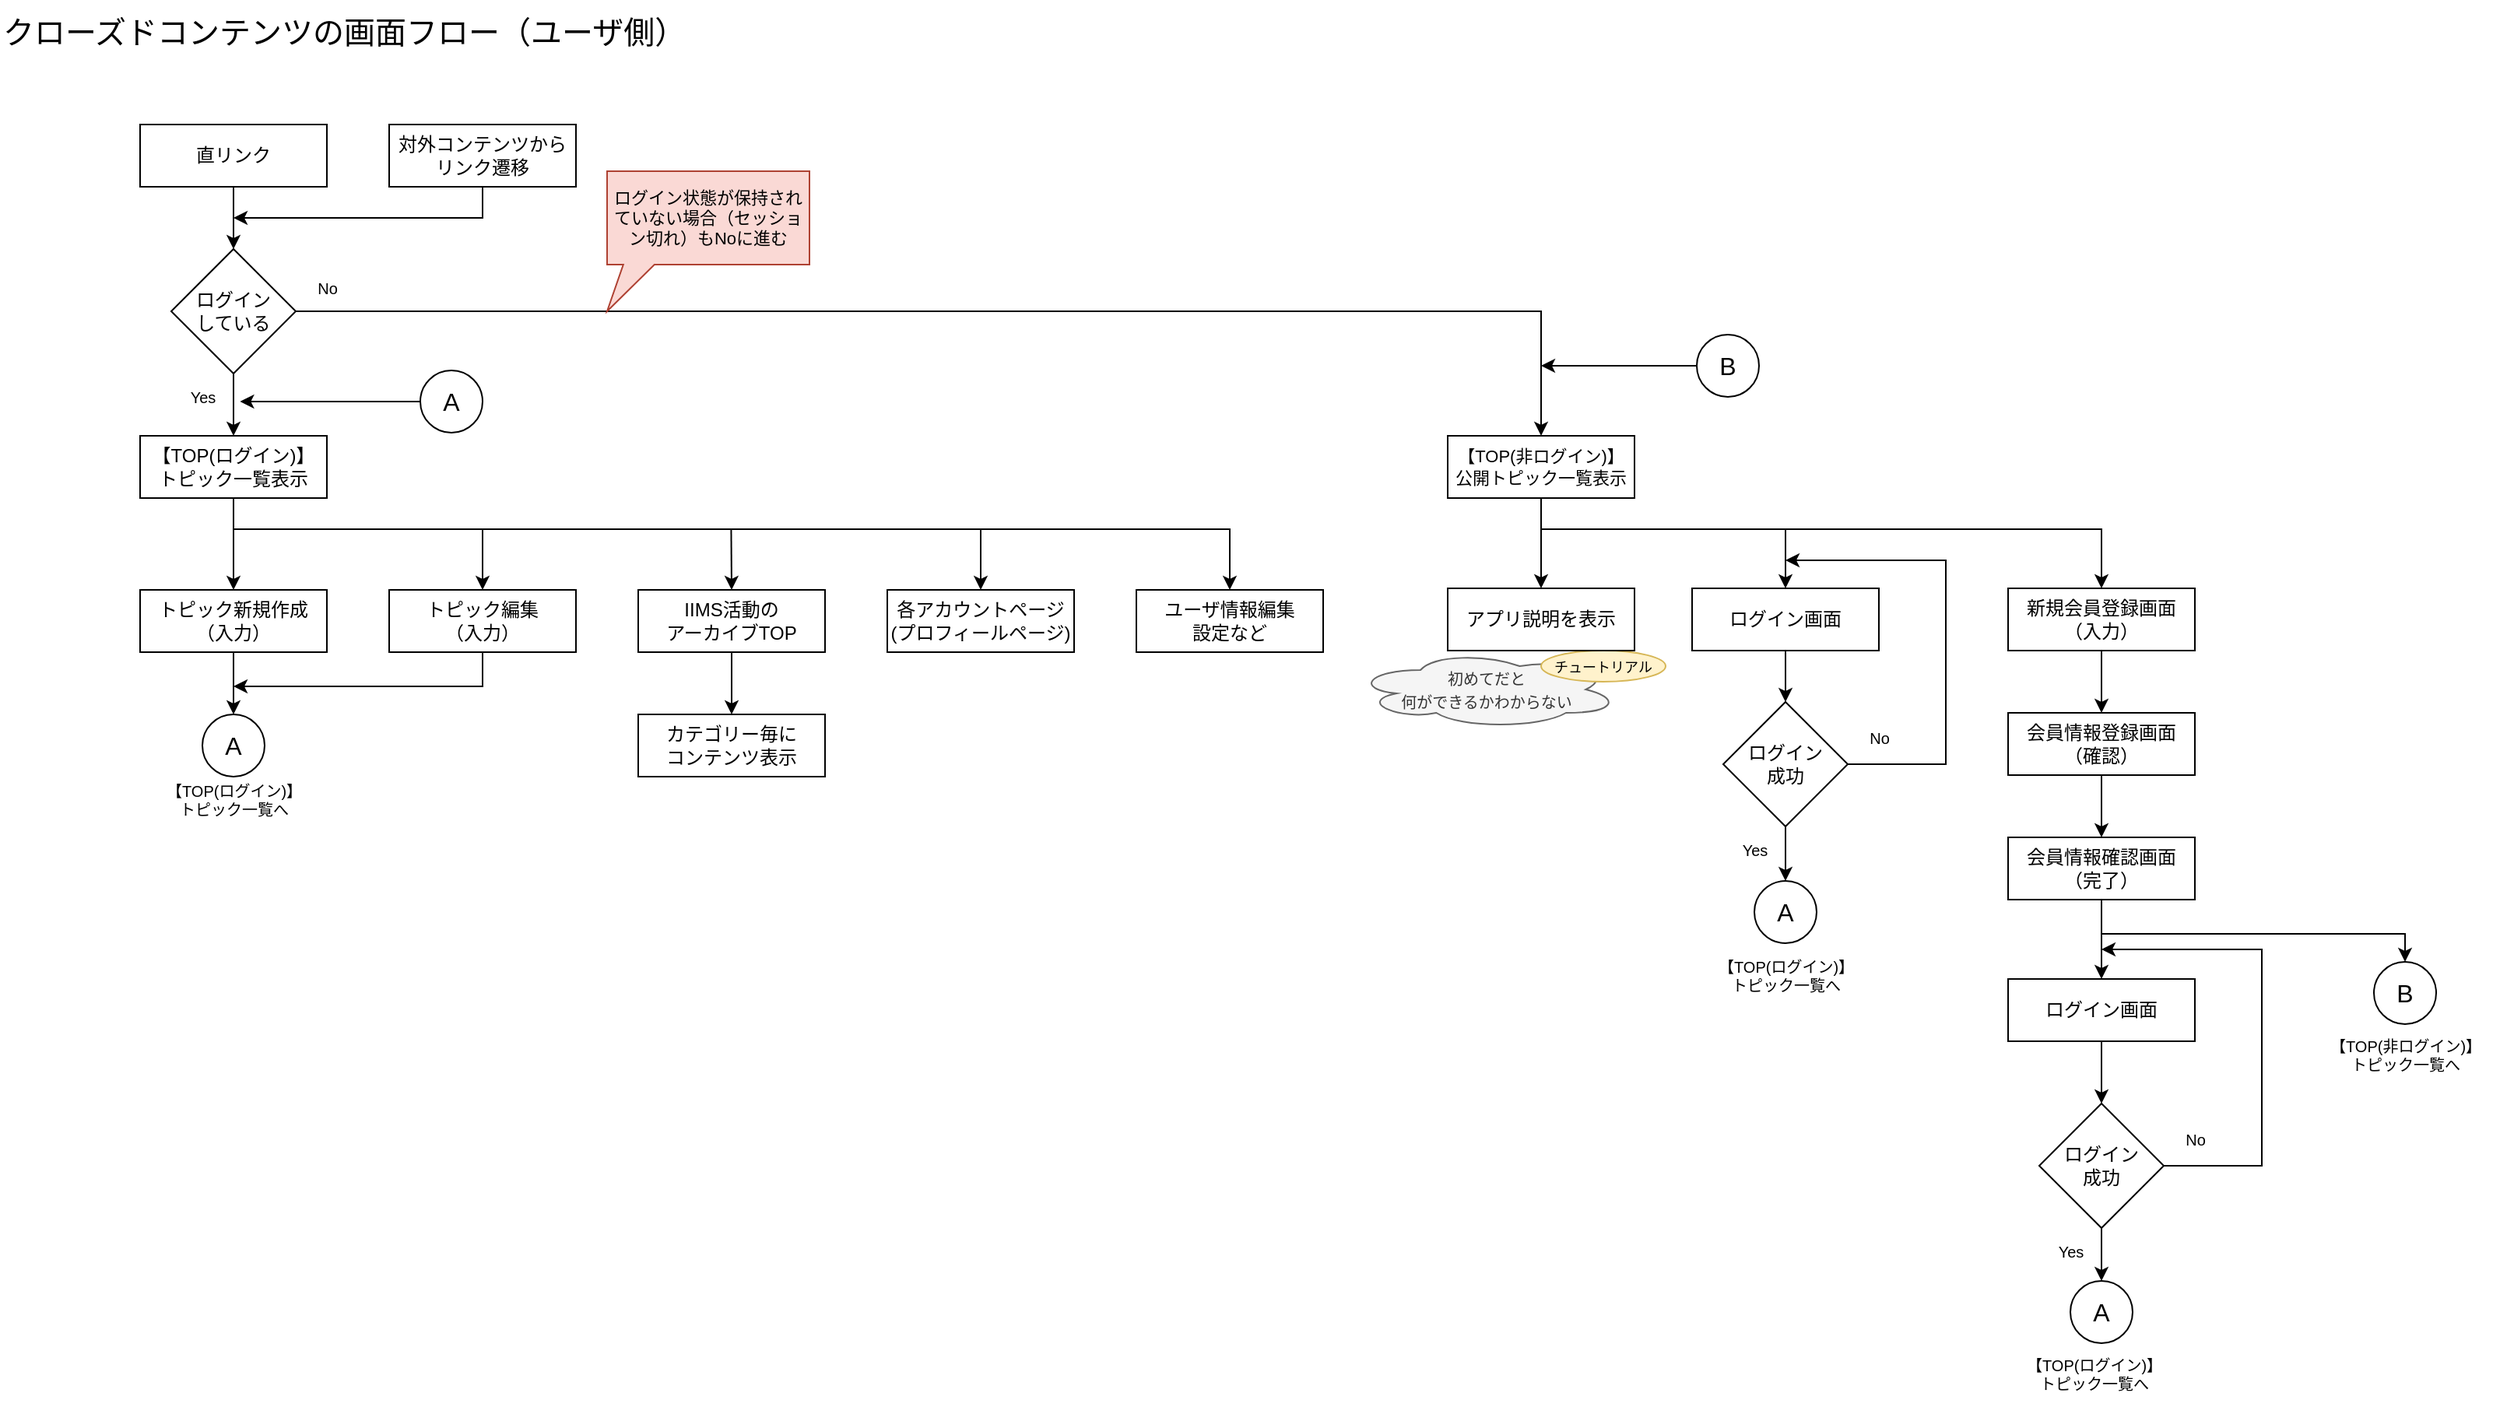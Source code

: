 <mxfile version="21.6.5" type="device" pages="2">
  <diagram name="ユーザ側" id="b520641d-4fe3-3701-9064-5fc419738815">
    <mxGraphModel dx="2049" dy="1213" grid="1" gridSize="10" guides="1" tooltips="1" connect="1" arrows="1" fold="1" page="1" pageScale="1" pageWidth="1100" pageHeight="850" background="none" math="0" shadow="0">
      <root>
        <mxCell id="0" />
        <mxCell id="1" parent="0" />
        <mxCell id="tDWq7TmDwjiiPGYqks4p-116" value="&lt;font style=&quot;font-size: 20px;&quot;&gt;クローズドコンテンツの画面フロー（ユーザ側）&lt;/font&gt;" style="text;html=1;align=left;verticalAlign=middle;resizable=0;points=[];autosize=1;strokeColor=none;fillColor=none;" parent="1" vertex="1">
          <mxGeometry x="30" y="40" width="460" height="40" as="geometry" />
        </mxCell>
        <mxCell id="tDWq7TmDwjiiPGYqks4p-117" value="対外コンテンツからリンク遷移" style="whiteSpace=wrap;html=1;" parent="1" vertex="1">
          <mxGeometry x="280" y="120" width="120" height="40" as="geometry" />
        </mxCell>
        <mxCell id="tDWq7TmDwjiiPGYqks4p-124" value="直リンク" style="whiteSpace=wrap;html=1;" parent="1" vertex="1">
          <mxGeometry x="120" y="120" width="120" height="40" as="geometry" />
        </mxCell>
        <mxCell id="tDWq7TmDwjiiPGYqks4p-130" value="【TOP(ログイン)】&lt;br&gt;トピック一覧表示" style="whiteSpace=wrap;html=1;" parent="1" vertex="1">
          <mxGeometry x="120" y="320" width="120" height="40" as="geometry" />
        </mxCell>
        <mxCell id="VPxTjBy3y0VzWbjlfLkC-1" value="" style="edgeStyle=none;orthogonalLoop=1;jettySize=auto;html=1;rounded=0;exitX=0.5;exitY=1;exitDx=0;exitDy=0;entryX=0.5;entryY=0;entryDx=0;entryDy=0;" parent="1" source="tDWq7TmDwjiiPGYqks4p-124" edge="1" target="VPxTjBy3y0VzWbjlfLkC-3">
          <mxGeometry width="100" relative="1" as="geometry">
            <mxPoint x="180" y="205" as="sourcePoint" />
            <mxPoint x="180" y="200" as="targetPoint" />
          </mxGeometry>
        </mxCell>
        <mxCell id="VPxTjBy3y0VzWbjlfLkC-2" value="" style="edgeStyle=none;orthogonalLoop=1;jettySize=auto;html=1;rounded=0;exitX=0.5;exitY=1;exitDx=0;exitDy=0;" parent="1" source="tDWq7TmDwjiiPGYqks4p-117" edge="1">
          <mxGeometry width="100" relative="1" as="geometry">
            <mxPoint x="190" y="170" as="sourcePoint" />
            <mxPoint x="180" y="180" as="targetPoint" />
            <Array as="points">
              <mxPoint x="340" y="180" />
            </Array>
          </mxGeometry>
        </mxCell>
        <mxCell id="VPxTjBy3y0VzWbjlfLkC-3" value="ログイン&lt;br&gt;している" style="rhombus;whiteSpace=wrap;html=1;fontSize=12;" parent="1" vertex="1">
          <mxGeometry x="140" y="200" width="80" height="80" as="geometry" />
        </mxCell>
        <mxCell id="VPxTjBy3y0VzWbjlfLkC-4" value="" style="edgeStyle=none;orthogonalLoop=1;jettySize=auto;html=1;rounded=0;exitX=0.5;exitY=1;exitDx=0;exitDy=0;entryX=0.5;entryY=0;entryDx=0;entryDy=0;" parent="1" source="VPxTjBy3y0VzWbjlfLkC-3" target="tDWq7TmDwjiiPGYqks4p-130" edge="1">
          <mxGeometry width="100" relative="1" as="geometry">
            <mxPoint x="180" y="295" as="sourcePoint" />
            <mxPoint x="200" y="300" as="targetPoint" />
          </mxGeometry>
        </mxCell>
        <mxCell id="VPxTjBy3y0VzWbjlfLkC-5" value="【TOP(非ログイン)】&lt;br style=&quot;font-size: 11px;&quot;&gt;公開トピック一覧表示" style="whiteSpace=wrap;html=1;fontSize=11;" parent="1" vertex="1">
          <mxGeometry x="960" y="320" width="120" height="40" as="geometry" />
        </mxCell>
        <mxCell id="VPxTjBy3y0VzWbjlfLkC-6" value="" style="edgeStyle=none;orthogonalLoop=1;jettySize=auto;html=1;rounded=0;exitX=1;exitY=0.5;exitDx=0;exitDy=0;entryX=0.5;entryY=0;entryDx=0;entryDy=0;" parent="1" source="VPxTjBy3y0VzWbjlfLkC-3" target="VPxTjBy3y0VzWbjlfLkC-5" edge="1">
          <mxGeometry width="100" relative="1" as="geometry">
            <mxPoint x="339.55" y="265" as="sourcePoint" />
            <mxPoint x="339.55" y="305" as="targetPoint" />
            <Array as="points">
              <mxPoint x="1020" y="240" />
            </Array>
          </mxGeometry>
        </mxCell>
        <mxCell id="VPxTjBy3y0VzWbjlfLkC-7" value="&lt;font style=&quot;font-size: 10px;&quot;&gt;Yes&lt;/font&gt;" style="text;html=1;align=center;verticalAlign=middle;resizable=0;points=[];autosize=1;strokeColor=none;fillColor=none;fontSize=10;" parent="1" vertex="1">
          <mxGeometry x="140" y="280" width="40" height="30" as="geometry" />
        </mxCell>
        <mxCell id="VPxTjBy3y0VzWbjlfLkC-8" value="&lt;font style=&quot;font-size: 10px;&quot;&gt;No&lt;/font&gt;" style="text;html=1;align=center;verticalAlign=middle;resizable=0;points=[];autosize=1;strokeColor=none;fillColor=none;fontSize=10;" parent="1" vertex="1">
          <mxGeometry x="220" y="210" width="40" height="30" as="geometry" />
        </mxCell>
        <mxCell id="tDWq7TmDwjiiPGYqks4p-127" value="&lt;font style=&quot;font-size: 10px;&quot;&gt;初めてだと&lt;br&gt;何ができるかわからない&lt;br&gt;&lt;/font&gt;" style="ellipse;shape=cloud;whiteSpace=wrap;html=1;fillColor=#f5f5f5;fontColor=#333333;strokeColor=#666666;" parent="1" vertex="1">
          <mxGeometry x="900" y="458" width="170" height="50" as="geometry" />
        </mxCell>
        <mxCell id="tDWq7TmDwjiiPGYqks4p-128" value="&lt;font style=&quot;font-size: 9px;&quot;&gt;チュートリアル&lt;/font&gt;" style="ellipse;whiteSpace=wrap;html=1;fillColor=#fff2cc;strokeColor=#d6b656;" parent="1" vertex="1">
          <mxGeometry x="1020" y="458" width="80" height="20" as="geometry" />
        </mxCell>
        <mxCell id="VPxTjBy3y0VzWbjlfLkC-10" value="" style="edgeStyle=none;orthogonalLoop=1;jettySize=auto;html=1;rounded=0;exitX=0.5;exitY=1;exitDx=0;exitDy=0;entryX=0.5;entryY=0;entryDx=0;entryDy=0;" parent="1" source="tDWq7TmDwjiiPGYqks4p-130" target="VPxTjBy3y0VzWbjlfLkC-11" edge="1">
          <mxGeometry width="100" relative="1" as="geometry">
            <mxPoint x="180" y="365" as="sourcePoint" />
            <mxPoint x="180" y="390" as="targetPoint" />
          </mxGeometry>
        </mxCell>
        <mxCell id="VPxTjBy3y0VzWbjlfLkC-11" value="トピック新規作成&lt;br&gt;（入力）" style="whiteSpace=wrap;html=1;" parent="1" vertex="1">
          <mxGeometry x="120" y="419" width="120" height="40" as="geometry" />
        </mxCell>
        <mxCell id="VPxTjBy3y0VzWbjlfLkC-12" value="" style="edgeStyle=none;orthogonalLoop=1;jettySize=auto;html=1;rounded=0;exitX=0.5;exitY=1;exitDx=0;exitDy=0;entryX=0.5;entryY=0;entryDx=0;entryDy=0;" parent="1" source="VPxTjBy3y0VzWbjlfLkC-5" target="VPxTjBy3y0VzWbjlfLkC-56" edge="1">
          <mxGeometry width="100" relative="1" as="geometry">
            <mxPoint x="1019.55" y="365" as="sourcePoint" />
            <mxPoint x="1020" y="400" as="targetPoint" />
          </mxGeometry>
        </mxCell>
        <mxCell id="VPxTjBy3y0VzWbjlfLkC-13" value="" style="edgeStyle=none;orthogonalLoop=1;jettySize=auto;html=1;rounded=0;entryX=0.5;entryY=0;entryDx=0;entryDy=0;" parent="1" target="VPxTjBy3y0VzWbjlfLkC-15" edge="1">
          <mxGeometry width="100" relative="1" as="geometry">
            <mxPoint x="1020" y="380" as="sourcePoint" />
            <mxPoint x="1420" y="473" as="targetPoint" />
            <Array as="points">
              <mxPoint x="1380" y="380" />
            </Array>
          </mxGeometry>
        </mxCell>
        <mxCell id="VPxTjBy3y0VzWbjlfLkC-14" value="ログイン画面" style="whiteSpace=wrap;html=1;" parent="1" vertex="1">
          <mxGeometry x="1117" y="418" width="120" height="40" as="geometry" />
        </mxCell>
        <mxCell id="VPxTjBy3y0VzWbjlfLkC-15" value="新規会員登録画面&lt;br&gt;（入力）" style="whiteSpace=wrap;html=1;" parent="1" vertex="1">
          <mxGeometry x="1320" y="418" width="120" height="40" as="geometry" />
        </mxCell>
        <mxCell id="VPxTjBy3y0VzWbjlfLkC-18" value="A" style="ellipse;whiteSpace=wrap;html=1;aspect=fixed;fontSize=16;" parent="1" vertex="1">
          <mxGeometry x="1157" y="606" width="40" height="40" as="geometry" />
        </mxCell>
        <mxCell id="VPxTjBy3y0VzWbjlfLkC-20" value="A" style="ellipse;whiteSpace=wrap;html=1;aspect=fixed;fontSize=16;" parent="1" vertex="1">
          <mxGeometry x="300" y="278" width="40" height="40" as="geometry" />
        </mxCell>
        <mxCell id="VPxTjBy3y0VzWbjlfLkC-21" value="" style="edgeStyle=none;orthogonalLoop=1;jettySize=auto;html=1;rounded=0;exitX=0;exitY=0.5;exitDx=0;exitDy=0;entryX=1.105;entryY=0.6;entryDx=0;entryDy=0;entryPerimeter=0;" parent="1" source="VPxTjBy3y0VzWbjlfLkC-20" target="VPxTjBy3y0VzWbjlfLkC-7" edge="1">
          <mxGeometry width="100" relative="1" as="geometry">
            <mxPoint x="280" y="315" as="sourcePoint" />
            <mxPoint x="280" y="355" as="targetPoint" />
          </mxGeometry>
        </mxCell>
        <mxCell id="VPxTjBy3y0VzWbjlfLkC-23" value="" style="edgeStyle=none;orthogonalLoop=1;jettySize=auto;html=1;rounded=0;entryX=0.5;entryY=0;entryDx=0;entryDy=0;" parent="1" target="VPxTjBy3y0VzWbjlfLkC-14" edge="1">
          <mxGeometry width="100" relative="1" as="geometry">
            <mxPoint x="1177" y="380" as="sourcePoint" />
            <mxPoint x="1339.78" y="423" as="targetPoint" />
          </mxGeometry>
        </mxCell>
        <mxCell id="VPxTjBy3y0VzWbjlfLkC-25" value="会員情報登録画面&lt;br&gt;（確認）" style="whiteSpace=wrap;html=1;" parent="1" vertex="1">
          <mxGeometry x="1320" y="498" width="120" height="40" as="geometry" />
        </mxCell>
        <mxCell id="VPxTjBy3y0VzWbjlfLkC-26" value="" style="edgeStyle=none;orthogonalLoop=1;jettySize=auto;html=1;rounded=0;exitX=0.5;exitY=1;exitDx=0;exitDy=0;entryX=0.5;entryY=0;entryDx=0;entryDy=0;" parent="1" source="VPxTjBy3y0VzWbjlfLkC-15" target="VPxTjBy3y0VzWbjlfLkC-25" edge="1">
          <mxGeometry width="100" relative="1" as="geometry">
            <mxPoint x="1379" y="468" as="sourcePoint" />
            <mxPoint x="1379" y="508" as="targetPoint" />
          </mxGeometry>
        </mxCell>
        <mxCell id="VPxTjBy3y0VzWbjlfLkC-27" value="会員情報確認画面&lt;br&gt;（完了）" style="whiteSpace=wrap;html=1;" parent="1" vertex="1">
          <mxGeometry x="1320" y="578" width="120" height="40" as="geometry" />
        </mxCell>
        <mxCell id="VPxTjBy3y0VzWbjlfLkC-28" value="" style="edgeStyle=none;orthogonalLoop=1;jettySize=auto;html=1;rounded=0;exitX=0.5;exitY=1;exitDx=0;exitDy=0;entryX=0.5;entryY=0;entryDx=0;entryDy=0;" parent="1" source="VPxTjBy3y0VzWbjlfLkC-25" target="VPxTjBy3y0VzWbjlfLkC-27" edge="1">
          <mxGeometry width="100" relative="1" as="geometry">
            <mxPoint x="1390" y="548" as="sourcePoint" />
            <mxPoint x="1390" y="588" as="targetPoint" />
          </mxGeometry>
        </mxCell>
        <mxCell id="VPxTjBy3y0VzWbjlfLkC-29" value="" style="edgeStyle=none;orthogonalLoop=1;jettySize=auto;html=1;rounded=0;exitX=0.5;exitY=1;exitDx=0;exitDy=0;entryX=0.5;entryY=0;entryDx=0;entryDy=0;" parent="1" source="VPxTjBy3y0VzWbjlfLkC-27" target="VPxTjBy3y0VzWbjlfLkC-34" edge="1">
          <mxGeometry width="100" relative="1" as="geometry">
            <mxPoint x="1380" y="628" as="sourcePoint" />
            <mxPoint x="1380" y="658" as="targetPoint" />
          </mxGeometry>
        </mxCell>
        <mxCell id="VPxTjBy3y0VzWbjlfLkC-33" value="" style="edgeStyle=none;orthogonalLoop=1;jettySize=auto;html=1;rounded=0;entryX=0.5;entryY=0;entryDx=0;entryDy=0;" parent="1" target="VPxTjBy3y0VzWbjlfLkC-37" edge="1">
          <mxGeometry width="100" relative="1" as="geometry">
            <mxPoint x="1380" y="640" as="sourcePoint" />
            <mxPoint x="1560" y="658" as="targetPoint" />
            <Array as="points">
              <mxPoint x="1575" y="640" />
            </Array>
          </mxGeometry>
        </mxCell>
        <mxCell id="VPxTjBy3y0VzWbjlfLkC-34" value="ログイン画面" style="whiteSpace=wrap;html=1;" parent="1" vertex="1">
          <mxGeometry x="1320" y="669" width="120" height="40" as="geometry" />
        </mxCell>
        <mxCell id="VPxTjBy3y0VzWbjlfLkC-35" value="" style="edgeStyle=none;orthogonalLoop=1;jettySize=auto;html=1;rounded=0;exitX=0.5;exitY=1;exitDx=0;exitDy=0;entryX=0.5;entryY=0;entryDx=0;entryDy=0;" parent="1" source="VPxTjBy3y0VzWbjlfLkC-34" target="McMhKuvaxXRwuFVOmlw5-12" edge="1">
          <mxGeometry width="100" relative="1" as="geometry">
            <mxPoint x="1379.55" y="719" as="sourcePoint" />
            <mxPoint x="1380" y="749" as="targetPoint" />
          </mxGeometry>
        </mxCell>
        <mxCell id="VPxTjBy3y0VzWbjlfLkC-36" value="A" style="ellipse;whiteSpace=wrap;html=1;aspect=fixed;fontSize=16;" parent="1" vertex="1">
          <mxGeometry x="1360" y="863" width="40" height="40" as="geometry" />
        </mxCell>
        <mxCell id="VPxTjBy3y0VzWbjlfLkC-37" value="B" style="ellipse;whiteSpace=wrap;html=1;aspect=fixed;fontSize=16;" parent="1" vertex="1">
          <mxGeometry x="1555" y="658" width="40" height="40" as="geometry" />
        </mxCell>
        <mxCell id="VPxTjBy3y0VzWbjlfLkC-38" value="B" style="ellipse;whiteSpace=wrap;html=1;aspect=fixed;fontSize=16;" parent="1" vertex="1">
          <mxGeometry x="1120" y="255" width="40" height="40" as="geometry" />
        </mxCell>
        <mxCell id="VPxTjBy3y0VzWbjlfLkC-39" value="" style="edgeStyle=none;orthogonalLoop=1;jettySize=auto;html=1;rounded=0;exitX=0;exitY=0.5;exitDx=0;exitDy=0;" parent="1" source="VPxTjBy3y0VzWbjlfLkC-38" edge="1">
          <mxGeometry width="100" relative="1" as="geometry">
            <mxPoint x="1106" y="274.63" as="sourcePoint" />
            <mxPoint x="1020" y="275" as="targetPoint" />
          </mxGeometry>
        </mxCell>
        <mxCell id="VPxTjBy3y0VzWbjlfLkC-41" value="IIMS活動の&lt;br&gt;アーカイブTOP" style="whiteSpace=wrap;html=1;" parent="1" vertex="1">
          <mxGeometry x="440" y="419" width="120" height="40" as="geometry" />
        </mxCell>
        <mxCell id="VPxTjBy3y0VzWbjlfLkC-42" value="各アカウントページ&lt;br&gt;(プロフィールページ)" style="whiteSpace=wrap;html=1;" parent="1" vertex="1">
          <mxGeometry x="600" y="419" width="120" height="40" as="geometry" />
        </mxCell>
        <mxCell id="VPxTjBy3y0VzWbjlfLkC-46" value="トピック編集&lt;br&gt;（入力）" style="whiteSpace=wrap;html=1;" parent="1" vertex="1">
          <mxGeometry x="280" y="419" width="120" height="40" as="geometry" />
        </mxCell>
        <mxCell id="VPxTjBy3y0VzWbjlfLkC-47" value="ユーザ情報編集&lt;br&gt;設定など" style="whiteSpace=wrap;html=1;" parent="1" vertex="1">
          <mxGeometry x="760" y="419" width="120" height="40" as="geometry" />
        </mxCell>
        <mxCell id="VPxTjBy3y0VzWbjlfLkC-50" value="A" style="ellipse;whiteSpace=wrap;html=1;aspect=fixed;fontSize=16;" parent="1" vertex="1">
          <mxGeometry x="160" y="499" width="40" height="40" as="geometry" />
        </mxCell>
        <mxCell id="VPxTjBy3y0VzWbjlfLkC-52" value="" style="edgeStyle=none;orthogonalLoop=1;jettySize=auto;html=1;rounded=0;entryX=0.5;entryY=0;entryDx=0;entryDy=0;exitX=0.5;exitY=1;exitDx=0;exitDy=0;" parent="1" source="VPxTjBy3y0VzWbjlfLkC-11" target="VPxTjBy3y0VzWbjlfLkC-50" edge="1">
          <mxGeometry width="100" relative="1" as="geometry">
            <mxPoint x="160" y="460" as="sourcePoint" />
            <mxPoint x="230" y="511" as="targetPoint" />
          </mxGeometry>
        </mxCell>
        <mxCell id="VPxTjBy3y0VzWbjlfLkC-55" value="" style="edgeStyle=none;orthogonalLoop=1;jettySize=auto;html=1;rounded=0;exitX=0.5;exitY=1;exitDx=0;exitDy=0;" parent="1" source="VPxTjBy3y0VzWbjlfLkC-46" edge="1">
          <mxGeometry width="100" relative="1" as="geometry">
            <mxPoint x="360" y="480" as="sourcePoint" />
            <mxPoint x="180" y="481" as="targetPoint" />
            <Array as="points">
              <mxPoint x="340" y="481" />
            </Array>
          </mxGeometry>
        </mxCell>
        <mxCell id="VPxTjBy3y0VzWbjlfLkC-56" value="アプリ説明を表示" style="whiteSpace=wrap;html=1;" parent="1" vertex="1">
          <mxGeometry x="960" y="418" width="120" height="40" as="geometry" />
        </mxCell>
        <mxCell id="VPxTjBy3y0VzWbjlfLkC-57" value="カテゴリー毎に&lt;br&gt;コンテンツ表示" style="whiteSpace=wrap;html=1;" parent="1" vertex="1">
          <mxGeometry x="440" y="499" width="120" height="40" as="geometry" />
        </mxCell>
        <mxCell id="VPxTjBy3y0VzWbjlfLkC-58" value="" style="edgeStyle=none;orthogonalLoop=1;jettySize=auto;html=1;rounded=0;exitX=0.5;exitY=1;exitDx=0;exitDy=0;entryX=0.5;entryY=0;entryDx=0;entryDy=0;" parent="1" source="VPxTjBy3y0VzWbjlfLkC-41" target="VPxTjBy3y0VzWbjlfLkC-57" edge="1">
          <mxGeometry width="100" relative="1" as="geometry">
            <mxPoint x="499.5" y="464" as="sourcePoint" />
            <mxPoint x="510" y="489" as="targetPoint" />
          </mxGeometry>
        </mxCell>
        <mxCell id="VPxTjBy3y0VzWbjlfLkC-59" value="" style="edgeStyle=none;orthogonalLoop=1;jettySize=auto;html=1;rounded=0;entryX=0.5;entryY=0;entryDx=0;entryDy=0;" parent="1" target="VPxTjBy3y0VzWbjlfLkC-47" edge="1">
          <mxGeometry width="100" relative="1" as="geometry">
            <mxPoint x="180" y="380" as="sourcePoint" />
            <mxPoint x="270" y="410" as="targetPoint" />
            <Array as="points">
              <mxPoint x="820" y="380" />
            </Array>
          </mxGeometry>
        </mxCell>
        <mxCell id="VPxTjBy3y0VzWbjlfLkC-60" value="" style="edgeStyle=none;orthogonalLoop=1;jettySize=auto;html=1;rounded=0;entryX=0.5;entryY=0;entryDx=0;entryDy=0;" parent="1" target="VPxTjBy3y0VzWbjlfLkC-42" edge="1">
          <mxGeometry width="100" relative="1" as="geometry">
            <mxPoint x="660" y="380" as="sourcePoint" />
            <mxPoint x="680" y="425" as="targetPoint" />
          </mxGeometry>
        </mxCell>
        <mxCell id="VPxTjBy3y0VzWbjlfLkC-61" value="" style="edgeStyle=none;orthogonalLoop=1;jettySize=auto;html=1;rounded=0;entryX=0.5;entryY=0;entryDx=0;entryDy=0;" parent="1" target="VPxTjBy3y0VzWbjlfLkC-41" edge="1">
          <mxGeometry width="100" relative="1" as="geometry">
            <mxPoint x="499.71" y="380" as="sourcePoint" />
            <mxPoint x="499.71" y="419" as="targetPoint" />
          </mxGeometry>
        </mxCell>
        <mxCell id="VPxTjBy3y0VzWbjlfLkC-62" value="" style="edgeStyle=none;orthogonalLoop=1;jettySize=auto;html=1;rounded=0;entryX=0.5;entryY=0;entryDx=0;entryDy=0;" parent="1" target="VPxTjBy3y0VzWbjlfLkC-46" edge="1">
          <mxGeometry width="100" relative="1" as="geometry">
            <mxPoint x="340" y="380" as="sourcePoint" />
            <mxPoint x="350.29" y="429" as="targetPoint" />
          </mxGeometry>
        </mxCell>
        <mxCell id="McMhKuvaxXRwuFVOmlw5-1" value="【TOP(ログイン)】&lt;br&gt;トピック一覧へ" style="text;html=1;align=center;verticalAlign=middle;resizable=0;points=[];autosize=1;strokeColor=none;fillColor=none;fontSize=10;" parent="1" vertex="1">
          <mxGeometry x="125" y="534" width="110" height="40" as="geometry" />
        </mxCell>
        <mxCell id="McMhKuvaxXRwuFVOmlw5-3" value="【TOP(ログイン)】&lt;br&gt;トピック一覧へ" style="text;html=1;align=center;verticalAlign=middle;resizable=0;points=[];autosize=1;strokeColor=none;fillColor=none;fontSize=10;" parent="1" vertex="1">
          <mxGeometry x="1122" y="647" width="110" height="40" as="geometry" />
        </mxCell>
        <mxCell id="McMhKuvaxXRwuFVOmlw5-4" value="【TOP(ログイン)】&lt;br&gt;トピック一覧へ" style="text;html=1;align=center;verticalAlign=middle;resizable=0;points=[];autosize=1;strokeColor=none;fillColor=none;fontSize=10;" parent="1" vertex="1">
          <mxGeometry x="1320" y="903" width="110" height="40" as="geometry" />
        </mxCell>
        <mxCell id="McMhKuvaxXRwuFVOmlw5-5" value="【TOP(非ログイン)】&lt;br&gt;トピック一覧へ" style="text;html=1;align=center;verticalAlign=middle;resizable=0;points=[];autosize=1;strokeColor=none;fillColor=none;fontSize=10;" parent="1" vertex="1">
          <mxGeometry x="1515" y="698" width="120" height="40" as="geometry" />
        </mxCell>
        <mxCell id="McMhKuvaxXRwuFVOmlw5-6" value="ログイン&lt;br&gt;成功" style="rhombus;whiteSpace=wrap;html=1;fontSize=12;" parent="1" vertex="1">
          <mxGeometry x="1137" y="491" width="80" height="80" as="geometry" />
        </mxCell>
        <mxCell id="McMhKuvaxXRwuFVOmlw5-7" value="&lt;font style=&quot;font-size: 10px;&quot;&gt;Yes&lt;/font&gt;" style="text;html=1;align=center;verticalAlign=middle;resizable=0;points=[];autosize=1;strokeColor=none;fillColor=none;fontSize=10;" parent="1" vertex="1">
          <mxGeometry x="1137" y="571" width="40" height="30" as="geometry" />
        </mxCell>
        <mxCell id="McMhKuvaxXRwuFVOmlw5-8" value="&lt;font style=&quot;font-size: 10px;&quot;&gt;No&lt;/font&gt;" style="text;html=1;align=center;verticalAlign=middle;resizable=0;points=[];autosize=1;strokeColor=none;fillColor=none;fontSize=10;" parent="1" vertex="1">
          <mxGeometry x="1217" y="499" width="40" height="30" as="geometry" />
        </mxCell>
        <mxCell id="McMhKuvaxXRwuFVOmlw5-9" value="" style="edgeStyle=none;orthogonalLoop=1;jettySize=auto;html=1;rounded=0;exitX=0.5;exitY=1;exitDx=0;exitDy=0;entryX=0.5;entryY=0;entryDx=0;entryDy=0;" parent="1" source="VPxTjBy3y0VzWbjlfLkC-14" target="McMhKuvaxXRwuFVOmlw5-6" edge="1">
          <mxGeometry width="100" relative="1" as="geometry">
            <mxPoint x="1177" y="458" as="sourcePoint" />
            <mxPoint x="1177" y="490" as="targetPoint" />
          </mxGeometry>
        </mxCell>
        <mxCell id="McMhKuvaxXRwuFVOmlw5-10" value="" style="edgeStyle=none;orthogonalLoop=1;jettySize=auto;html=1;rounded=0;exitX=0.5;exitY=1;exitDx=0;exitDy=0;entryX=0.5;entryY=0;entryDx=0;entryDy=0;" parent="1" source="McMhKuvaxXRwuFVOmlw5-6" target="VPxTjBy3y0VzWbjlfLkC-18" edge="1">
          <mxGeometry width="100" relative="1" as="geometry">
            <mxPoint x="1177" y="574" as="sourcePoint" />
            <mxPoint x="1177" y="607" as="targetPoint" />
          </mxGeometry>
        </mxCell>
        <mxCell id="McMhKuvaxXRwuFVOmlw5-11" value="" style="edgeStyle=none;orthogonalLoop=1;jettySize=auto;html=1;rounded=0;exitX=1;exitY=0.5;exitDx=0;exitDy=0;" parent="1" source="McMhKuvaxXRwuFVOmlw5-6" edge="1">
          <mxGeometry width="100" relative="1" as="geometry">
            <mxPoint x="1230" y="550" as="sourcePoint" />
            <mxPoint x="1177" y="400" as="targetPoint" />
            <Array as="points">
              <mxPoint x="1280" y="531" />
              <mxPoint x="1280" y="400" />
            </Array>
          </mxGeometry>
        </mxCell>
        <mxCell id="McMhKuvaxXRwuFVOmlw5-12" value="ログイン&lt;br&gt;成功" style="rhombus;whiteSpace=wrap;html=1;fontSize=12;" parent="1" vertex="1">
          <mxGeometry x="1340" y="749" width="80" height="80" as="geometry" />
        </mxCell>
        <mxCell id="McMhKuvaxXRwuFVOmlw5-13" value="&lt;font style=&quot;font-size: 10px;&quot;&gt;Yes&lt;/font&gt;" style="text;html=1;align=center;verticalAlign=middle;resizable=0;points=[];autosize=1;strokeColor=none;fillColor=none;fontSize=10;" parent="1" vertex="1">
          <mxGeometry x="1340" y="829" width="40" height="30" as="geometry" />
        </mxCell>
        <mxCell id="McMhKuvaxXRwuFVOmlw5-14" value="&lt;font style=&quot;font-size: 10px;&quot;&gt;No&lt;/font&gt;" style="text;html=1;align=center;verticalAlign=middle;resizable=0;points=[];autosize=1;strokeColor=none;fillColor=none;fontSize=10;" parent="1" vertex="1">
          <mxGeometry x="1420" y="757" width="40" height="30" as="geometry" />
        </mxCell>
        <mxCell id="McMhKuvaxXRwuFVOmlw5-15" value="" style="edgeStyle=none;orthogonalLoop=1;jettySize=auto;html=1;rounded=0;exitX=0.5;exitY=1;exitDx=0;exitDy=0;entryX=0.5;entryY=0;entryDx=0;entryDy=0;" parent="1" source="McMhKuvaxXRwuFVOmlw5-12" target="VPxTjBy3y0VzWbjlfLkC-36" edge="1">
          <mxGeometry width="100" relative="1" as="geometry">
            <mxPoint x="1380" y="832" as="sourcePoint" />
            <mxPoint x="1380" y="864" as="targetPoint" />
          </mxGeometry>
        </mxCell>
        <mxCell id="McMhKuvaxXRwuFVOmlw5-16" value="" style="edgeStyle=none;orthogonalLoop=1;jettySize=auto;html=1;rounded=0;exitX=1;exitY=0.5;exitDx=0;exitDy=0;" parent="1" source="McMhKuvaxXRwuFVOmlw5-12" edge="1">
          <mxGeometry width="100" relative="1" as="geometry">
            <mxPoint x="1433" y="808" as="sourcePoint" />
            <mxPoint x="1380" y="650" as="targetPoint" />
            <Array as="points">
              <mxPoint x="1483" y="789" />
              <mxPoint x="1483" y="650" />
            </Array>
          </mxGeometry>
        </mxCell>
        <mxCell id="cvh67J1m96zl7CoJUk1C-1" value="ログイン状態が保持されていない場合（セッション切れ）もNoに進む" style="shape=callout;whiteSpace=wrap;html=1;perimeter=calloutPerimeter;fontSize=11;size=30;position=0.08;position2=0;fillColor=#fad9d5;strokeColor=#ae4132;" vertex="1" parent="1">
          <mxGeometry x="420" y="150" width="130" height="90" as="geometry" />
        </mxCell>
      </root>
    </mxGraphModel>
  </diagram>
  <diagram name="管理側" id="UeQoWON23PhCCNMkhOQ_">
    <mxGraphModel dx="1434" dy="849" grid="1" gridSize="10" guides="1" tooltips="1" connect="1" arrows="1" fold="1" page="1" pageScale="1" pageWidth="1100" pageHeight="850" background="none" math="0" shadow="0">
      <root>
        <mxCell id="MrcFY5M8Q448FhQPLooo-0" />
        <mxCell id="MrcFY5M8Q448FhQPLooo-1" parent="MrcFY5M8Q448FhQPLooo-0" />
        <mxCell id="MrcFY5M8Q448FhQPLooo-2" value="&lt;font style=&quot;font-size: 20px;&quot;&gt;クローズドコンテンツの画面フロー（管理側）&lt;/font&gt;" style="text;html=1;align=left;verticalAlign=middle;resizable=0;points=[];autosize=1;strokeColor=none;fillColor=none;" vertex="1" parent="MrcFY5M8Q448FhQPLooo-1">
          <mxGeometry x="30" y="40" width="440" height="40" as="geometry" />
        </mxCell>
        <mxCell id="MrcFY5M8Q448FhQPLooo-4" value="（リンク元&lt;br&gt;どうする？）" style="whiteSpace=wrap;html=1;" vertex="1" parent="MrcFY5M8Q448FhQPLooo-1">
          <mxGeometry x="120" y="120" width="120" height="40" as="geometry" />
        </mxCell>
        <mxCell id="MrcFY5M8Q448FhQPLooo-5" value="ユーザー一覧" style="whiteSpace=wrap;html=1;" vertex="1" parent="MrcFY5M8Q448FhQPLooo-1">
          <mxGeometry x="120" y="320" width="120" height="40" as="geometry" />
        </mxCell>
        <mxCell id="MrcFY5M8Q448FhQPLooo-6" value="" style="edgeStyle=none;orthogonalLoop=1;jettySize=auto;html=1;rounded=0;exitX=0.5;exitY=1;exitDx=0;exitDy=0;entryX=0.5;entryY=0;entryDx=0;entryDy=0;" edge="1" parent="MrcFY5M8Q448FhQPLooo-1" source="MrcFY5M8Q448FhQPLooo-4" target="MrcFY5M8Q448FhQPLooo-8">
          <mxGeometry width="100" relative="1" as="geometry">
            <mxPoint x="180" y="205" as="sourcePoint" />
            <mxPoint x="180" y="200" as="targetPoint" />
          </mxGeometry>
        </mxCell>
        <mxCell id="MrcFY5M8Q448FhQPLooo-8" value="ログイン&lt;br&gt;している" style="rhombus;whiteSpace=wrap;html=1;fontSize=12;" vertex="1" parent="MrcFY5M8Q448FhQPLooo-1">
          <mxGeometry x="140" y="200" width="80" height="80" as="geometry" />
        </mxCell>
        <mxCell id="MrcFY5M8Q448FhQPLooo-9" value="" style="edgeStyle=none;orthogonalLoop=1;jettySize=auto;html=1;rounded=0;exitX=0.5;exitY=1;exitDx=0;exitDy=0;entryX=0.5;entryY=0;entryDx=0;entryDy=0;" edge="1" parent="MrcFY5M8Q448FhQPLooo-1" source="MrcFY5M8Q448FhQPLooo-8" target="MrcFY5M8Q448FhQPLooo-5">
          <mxGeometry width="100" relative="1" as="geometry">
            <mxPoint x="180" y="295" as="sourcePoint" />
            <mxPoint x="200" y="300" as="targetPoint" />
          </mxGeometry>
        </mxCell>
        <mxCell id="MrcFY5M8Q448FhQPLooo-11" value="" style="edgeStyle=none;orthogonalLoop=1;jettySize=auto;html=1;rounded=0;exitX=1;exitY=0.5;exitDx=0;exitDy=0;entryX=0.5;entryY=0;entryDx=0;entryDy=0;" edge="1" parent="MrcFY5M8Q448FhQPLooo-1" source="MrcFY5M8Q448FhQPLooo-8" target="wjkIHBDZsJ45KQfHslHe-5">
          <mxGeometry width="100" relative="1" as="geometry">
            <mxPoint x="339.55" y="265" as="sourcePoint" />
            <mxPoint x="560" y="320" as="targetPoint" />
            <Array as="points">
              <mxPoint x="560" y="240" />
            </Array>
          </mxGeometry>
        </mxCell>
        <mxCell id="MrcFY5M8Q448FhQPLooo-12" value="&lt;font style=&quot;font-size: 10px;&quot;&gt;Yes&lt;/font&gt;" style="text;html=1;align=center;verticalAlign=middle;resizable=0;points=[];autosize=1;strokeColor=none;fillColor=none;fontSize=10;" vertex="1" parent="MrcFY5M8Q448FhQPLooo-1">
          <mxGeometry x="140" y="280" width="40" height="30" as="geometry" />
        </mxCell>
        <mxCell id="MrcFY5M8Q448FhQPLooo-13" value="&lt;font style=&quot;font-size: 10px;&quot;&gt;No&lt;/font&gt;" style="text;html=1;align=center;verticalAlign=middle;resizable=0;points=[];autosize=1;strokeColor=none;fillColor=none;fontSize=10;" vertex="1" parent="MrcFY5M8Q448FhQPLooo-1">
          <mxGeometry x="220" y="210" width="40" height="30" as="geometry" />
        </mxCell>
        <mxCell id="MrcFY5M8Q448FhQPLooo-16" value="" style="edgeStyle=none;orthogonalLoop=1;jettySize=auto;html=1;rounded=0;exitX=0.5;exitY=1;exitDx=0;exitDy=0;entryX=0.5;entryY=0;entryDx=0;entryDy=0;" edge="1" parent="MrcFY5M8Q448FhQPLooo-1" source="MrcFY5M8Q448FhQPLooo-5" target="MrcFY5M8Q448FhQPLooo-17">
          <mxGeometry width="100" relative="1" as="geometry">
            <mxPoint x="180" y="365" as="sourcePoint" />
            <mxPoint x="180" y="390" as="targetPoint" />
          </mxGeometry>
        </mxCell>
        <mxCell id="MrcFY5M8Q448FhQPLooo-17" value="ユーザー新規登録&lt;br&gt;（入力）" style="whiteSpace=wrap;html=1;" vertex="1" parent="MrcFY5M8Q448FhQPLooo-1">
          <mxGeometry x="120" y="419" width="120" height="40" as="geometry" />
        </mxCell>
        <mxCell id="MrcFY5M8Q448FhQPLooo-23" value="A" style="ellipse;whiteSpace=wrap;html=1;aspect=fixed;fontSize=16;" vertex="1" parent="MrcFY5M8Q448FhQPLooo-1">
          <mxGeometry x="300" y="278" width="40" height="40" as="geometry" />
        </mxCell>
        <mxCell id="MrcFY5M8Q448FhQPLooo-24" value="" style="edgeStyle=none;orthogonalLoop=1;jettySize=auto;html=1;rounded=0;exitX=0;exitY=0.5;exitDx=0;exitDy=0;entryX=1.105;entryY=0.6;entryDx=0;entryDy=0;entryPerimeter=0;" edge="1" parent="MrcFY5M8Q448FhQPLooo-1" source="MrcFY5M8Q448FhQPLooo-23" target="MrcFY5M8Q448FhQPLooo-12">
          <mxGeometry width="100" relative="1" as="geometry">
            <mxPoint x="280" y="315" as="sourcePoint" />
            <mxPoint x="280" y="355" as="targetPoint" />
          </mxGeometry>
        </mxCell>
        <mxCell id="MrcFY5M8Q448FhQPLooo-40" value="ユーザー情報編集&lt;br&gt;（入力）" style="whiteSpace=wrap;html=1;" vertex="1" parent="MrcFY5M8Q448FhQPLooo-1">
          <mxGeometry x="280" y="419" width="120" height="40" as="geometry" />
        </mxCell>
        <mxCell id="MrcFY5M8Q448FhQPLooo-43" value="" style="edgeStyle=none;orthogonalLoop=1;jettySize=auto;html=1;rounded=0;entryX=0.5;entryY=0;entryDx=0;entryDy=0;exitX=0.5;exitY=1;exitDx=0;exitDy=0;" edge="1" parent="MrcFY5M8Q448FhQPLooo-1" source="MrcFY5M8Q448FhQPLooo-17" target="_zdXIAwaWDHmr8m9UnS8-0">
          <mxGeometry width="100" relative="1" as="geometry">
            <mxPoint x="160" y="460" as="sourcePoint" />
            <mxPoint x="180" y="499" as="targetPoint" />
          </mxGeometry>
        </mxCell>
        <mxCell id="MrcFY5M8Q448FhQPLooo-44" value="" style="edgeStyle=none;orthogonalLoop=1;jettySize=auto;html=1;rounded=0;exitX=0.5;exitY=1;exitDx=0;exitDy=0;" edge="1" parent="MrcFY5M8Q448FhQPLooo-1" source="wjkIHBDZsJ45KQfHslHe-3">
          <mxGeometry width="100" relative="1" as="geometry">
            <mxPoint x="340" y="539" as="sourcePoint" />
            <mxPoint x="180" y="560" as="targetPoint" />
            <Array as="points">
              <mxPoint x="340" y="560" />
            </Array>
          </mxGeometry>
        </mxCell>
        <mxCell id="MrcFY5M8Q448FhQPLooo-51" value="" style="edgeStyle=none;orthogonalLoop=1;jettySize=auto;html=1;rounded=0;entryX=0.5;entryY=0;entryDx=0;entryDy=0;" edge="1" parent="MrcFY5M8Q448FhQPLooo-1" target="MrcFY5M8Q448FhQPLooo-40">
          <mxGeometry width="100" relative="1" as="geometry">
            <mxPoint x="180" y="390" as="sourcePoint" />
            <mxPoint x="350.29" y="429" as="targetPoint" />
            <Array as="points">
              <mxPoint x="340" y="390" />
            </Array>
          </mxGeometry>
        </mxCell>
        <mxCell id="_zdXIAwaWDHmr8m9UnS8-0" value="ユーザー新規登録&lt;br&gt;（確認）" style="whiteSpace=wrap;html=1;" vertex="1" parent="MrcFY5M8Q448FhQPLooo-1">
          <mxGeometry x="120" y="499" width="120" height="40" as="geometry" />
        </mxCell>
        <mxCell id="wjkIHBDZsJ45KQfHslHe-0" value="A" style="ellipse;whiteSpace=wrap;html=1;aspect=fixed;fontSize=16;" vertex="1" parent="MrcFY5M8Q448FhQPLooo-1">
          <mxGeometry x="160" y="579.5" width="40" height="40" as="geometry" />
        </mxCell>
        <mxCell id="wjkIHBDZsJ45KQfHslHe-1" value="ユーザー一覧へ" style="text;html=1;align=center;verticalAlign=middle;resizable=0;points=[];autosize=1;strokeColor=none;fillColor=none;fontSize=10;" vertex="1" parent="MrcFY5M8Q448FhQPLooo-1">
          <mxGeometry x="135" y="619.5" width="90" height="30" as="geometry" />
        </mxCell>
        <mxCell id="wjkIHBDZsJ45KQfHslHe-2" value="" style="edgeStyle=none;orthogonalLoop=1;jettySize=auto;html=1;rounded=0;entryX=0.5;entryY=0;entryDx=0;entryDy=0;exitX=0.5;exitY=1;exitDx=0;exitDy=0;" edge="1" parent="MrcFY5M8Q448FhQPLooo-1" source="_zdXIAwaWDHmr8m9UnS8-0" target="wjkIHBDZsJ45KQfHslHe-0">
          <mxGeometry width="100" relative="1" as="geometry">
            <mxPoint x="180" y="539" as="sourcePoint" />
            <mxPoint x="180" y="579" as="targetPoint" />
          </mxGeometry>
        </mxCell>
        <mxCell id="wjkIHBDZsJ45KQfHslHe-3" value="ユーザー情報編集&lt;br&gt;（確認）" style="whiteSpace=wrap;html=1;" vertex="1" parent="MrcFY5M8Q448FhQPLooo-1">
          <mxGeometry x="280" y="497" width="120" height="40" as="geometry" />
        </mxCell>
        <mxCell id="wjkIHBDZsJ45KQfHslHe-4" value="" style="edgeStyle=none;orthogonalLoop=1;jettySize=auto;html=1;rounded=0;entryX=0.5;entryY=0;entryDx=0;entryDy=0;exitX=0.5;exitY=1;exitDx=0;exitDy=0;" edge="1" parent="MrcFY5M8Q448FhQPLooo-1" target="wjkIHBDZsJ45KQfHslHe-3" source="MrcFY5M8Q448FhQPLooo-40">
          <mxGeometry width="100" relative="1" as="geometry">
            <mxPoint x="320" y="470" as="sourcePoint" />
            <mxPoint x="350.29" y="507" as="targetPoint" />
          </mxGeometry>
        </mxCell>
        <mxCell id="wjkIHBDZsJ45KQfHslHe-5" value="ログイン画面" style="whiteSpace=wrap;html=1;" vertex="1" parent="MrcFY5M8Q448FhQPLooo-1">
          <mxGeometry x="500" y="320" width="120" height="40" as="geometry" />
        </mxCell>
        <mxCell id="wjkIHBDZsJ45KQfHslHe-6" value="ログイン&lt;br&gt;している" style="rhombus;whiteSpace=wrap;html=1;fontSize=12;" vertex="1" parent="MrcFY5M8Q448FhQPLooo-1">
          <mxGeometry x="520" y="399" width="80" height="80" as="geometry" />
        </mxCell>
        <mxCell id="wjkIHBDZsJ45KQfHslHe-7" value="" style="edgeStyle=none;orthogonalLoop=1;jettySize=auto;html=1;rounded=0;exitX=0.5;exitY=1;exitDx=0;exitDy=0;entryX=0.5;entryY=0;entryDx=0;entryDy=0;" edge="1" parent="MrcFY5M8Q448FhQPLooo-1" source="wjkIHBDZsJ45KQfHslHe-5" target="wjkIHBDZsJ45KQfHslHe-6">
          <mxGeometry width="100" relative="1" as="geometry">
            <mxPoint x="549" y="370" as="sourcePoint" />
            <mxPoint x="549" y="410" as="targetPoint" />
          </mxGeometry>
        </mxCell>
        <mxCell id="6Q5kpfv3Azwhe9yEsQXy-0" value="&lt;font style=&quot;font-size: 10px;&quot;&gt;Yes&lt;/font&gt;" style="text;html=1;align=center;verticalAlign=middle;resizable=0;points=[];autosize=1;strokeColor=none;fillColor=none;fontSize=10;" vertex="1" parent="MrcFY5M8Q448FhQPLooo-1">
          <mxGeometry x="520" y="480" width="40" height="30" as="geometry" />
        </mxCell>
        <mxCell id="6Q5kpfv3Azwhe9yEsQXy-1" value="&lt;font style=&quot;font-size: 10px;&quot;&gt;No&lt;/font&gt;" style="text;html=1;align=center;verticalAlign=middle;resizable=0;points=[];autosize=1;strokeColor=none;fillColor=none;fontSize=10;" vertex="1" parent="MrcFY5M8Q448FhQPLooo-1">
          <mxGeometry x="600" y="410" width="40" height="30" as="geometry" />
        </mxCell>
        <mxCell id="6Q5kpfv3Azwhe9yEsQXy-2" value="ログイン画面" style="whiteSpace=wrap;html=1;" vertex="1" parent="MrcFY5M8Q448FhQPLooo-1">
          <mxGeometry x="500" y="520" width="120" height="40" as="geometry" />
        </mxCell>
        <mxCell id="6Q5kpfv3Azwhe9yEsQXy-3" value="" style="edgeStyle=none;orthogonalLoop=1;jettySize=auto;html=1;rounded=0;exitX=0.5;exitY=1;exitDx=0;exitDy=0;entryX=0.5;entryY=0;entryDx=0;entryDy=0;" edge="1" parent="MrcFY5M8Q448FhQPLooo-1" source="6Q5kpfv3Azwhe9yEsQXy-2" target="rQFY0tdy_JAcjvzsSw73-0">
          <mxGeometry width="100" relative="1" as="geometry">
            <mxPoint x="549" y="570" as="sourcePoint" />
            <mxPoint x="560" y="599" as="targetPoint" />
          </mxGeometry>
        </mxCell>
        <mxCell id="6Q5kpfv3Azwhe9yEsQXy-4" value="" style="edgeStyle=none;orthogonalLoop=1;jettySize=auto;html=1;rounded=0;exitX=0.5;exitY=1;exitDx=0;exitDy=0;entryX=0.5;entryY=0;entryDx=0;entryDy=0;" edge="1" parent="MrcFY5M8Q448FhQPLooo-1" source="wjkIHBDZsJ45KQfHslHe-6" target="6Q5kpfv3Azwhe9yEsQXy-2">
          <mxGeometry width="100" relative="1" as="geometry">
            <mxPoint x="570" y="490" as="sourcePoint" />
            <mxPoint x="570" y="529" as="targetPoint" />
          </mxGeometry>
        </mxCell>
        <mxCell id="6Q5kpfv3Azwhe9yEsQXy-5" value="" style="edgeStyle=none;orthogonalLoop=1;jettySize=auto;html=1;rounded=0;exitX=1;exitY=0.5;exitDx=0;exitDy=0;" edge="1" parent="MrcFY5M8Q448FhQPLooo-1" source="wjkIHBDZsJ45KQfHslHe-6">
          <mxGeometry width="100" relative="1" as="geometry">
            <mxPoint x="630" y="456" as="sourcePoint" />
            <mxPoint x="560" y="280" as="targetPoint" />
            <Array as="points">
              <mxPoint x="680" y="439" />
              <mxPoint x="680" y="280" />
            </Array>
          </mxGeometry>
        </mxCell>
        <mxCell id="rQFY0tdy_JAcjvzsSw73-0" value="A" style="ellipse;whiteSpace=wrap;html=1;aspect=fixed;fontSize=16;" vertex="1" parent="MrcFY5M8Q448FhQPLooo-1">
          <mxGeometry x="540" y="599.5" width="40" height="40" as="geometry" />
        </mxCell>
        <mxCell id="rQFY0tdy_JAcjvzsSw73-1" value="ユーザー一覧へ" style="text;html=1;align=center;verticalAlign=middle;resizable=0;points=[];autosize=1;strokeColor=none;fillColor=none;fontSize=10;" vertex="1" parent="MrcFY5M8Q448FhQPLooo-1">
          <mxGeometry x="515" y="639.5" width="90" height="30" as="geometry" />
        </mxCell>
        <mxCell id="ZhKat5aekkRp3ECrepki-0" value="ログイン状態が保持されていない場合（セッション切れ）もNoに進む" style="shape=callout;whiteSpace=wrap;html=1;perimeter=calloutPerimeter;fontSize=11;size=30;position=0.08;position2=0;fillColor=#fad9d5;strokeColor=#ae4132;" vertex="1" parent="MrcFY5M8Q448FhQPLooo-1">
          <mxGeometry x="270" y="150" width="130" height="90" as="geometry" />
        </mxCell>
      </root>
    </mxGraphModel>
  </diagram>
</mxfile>
